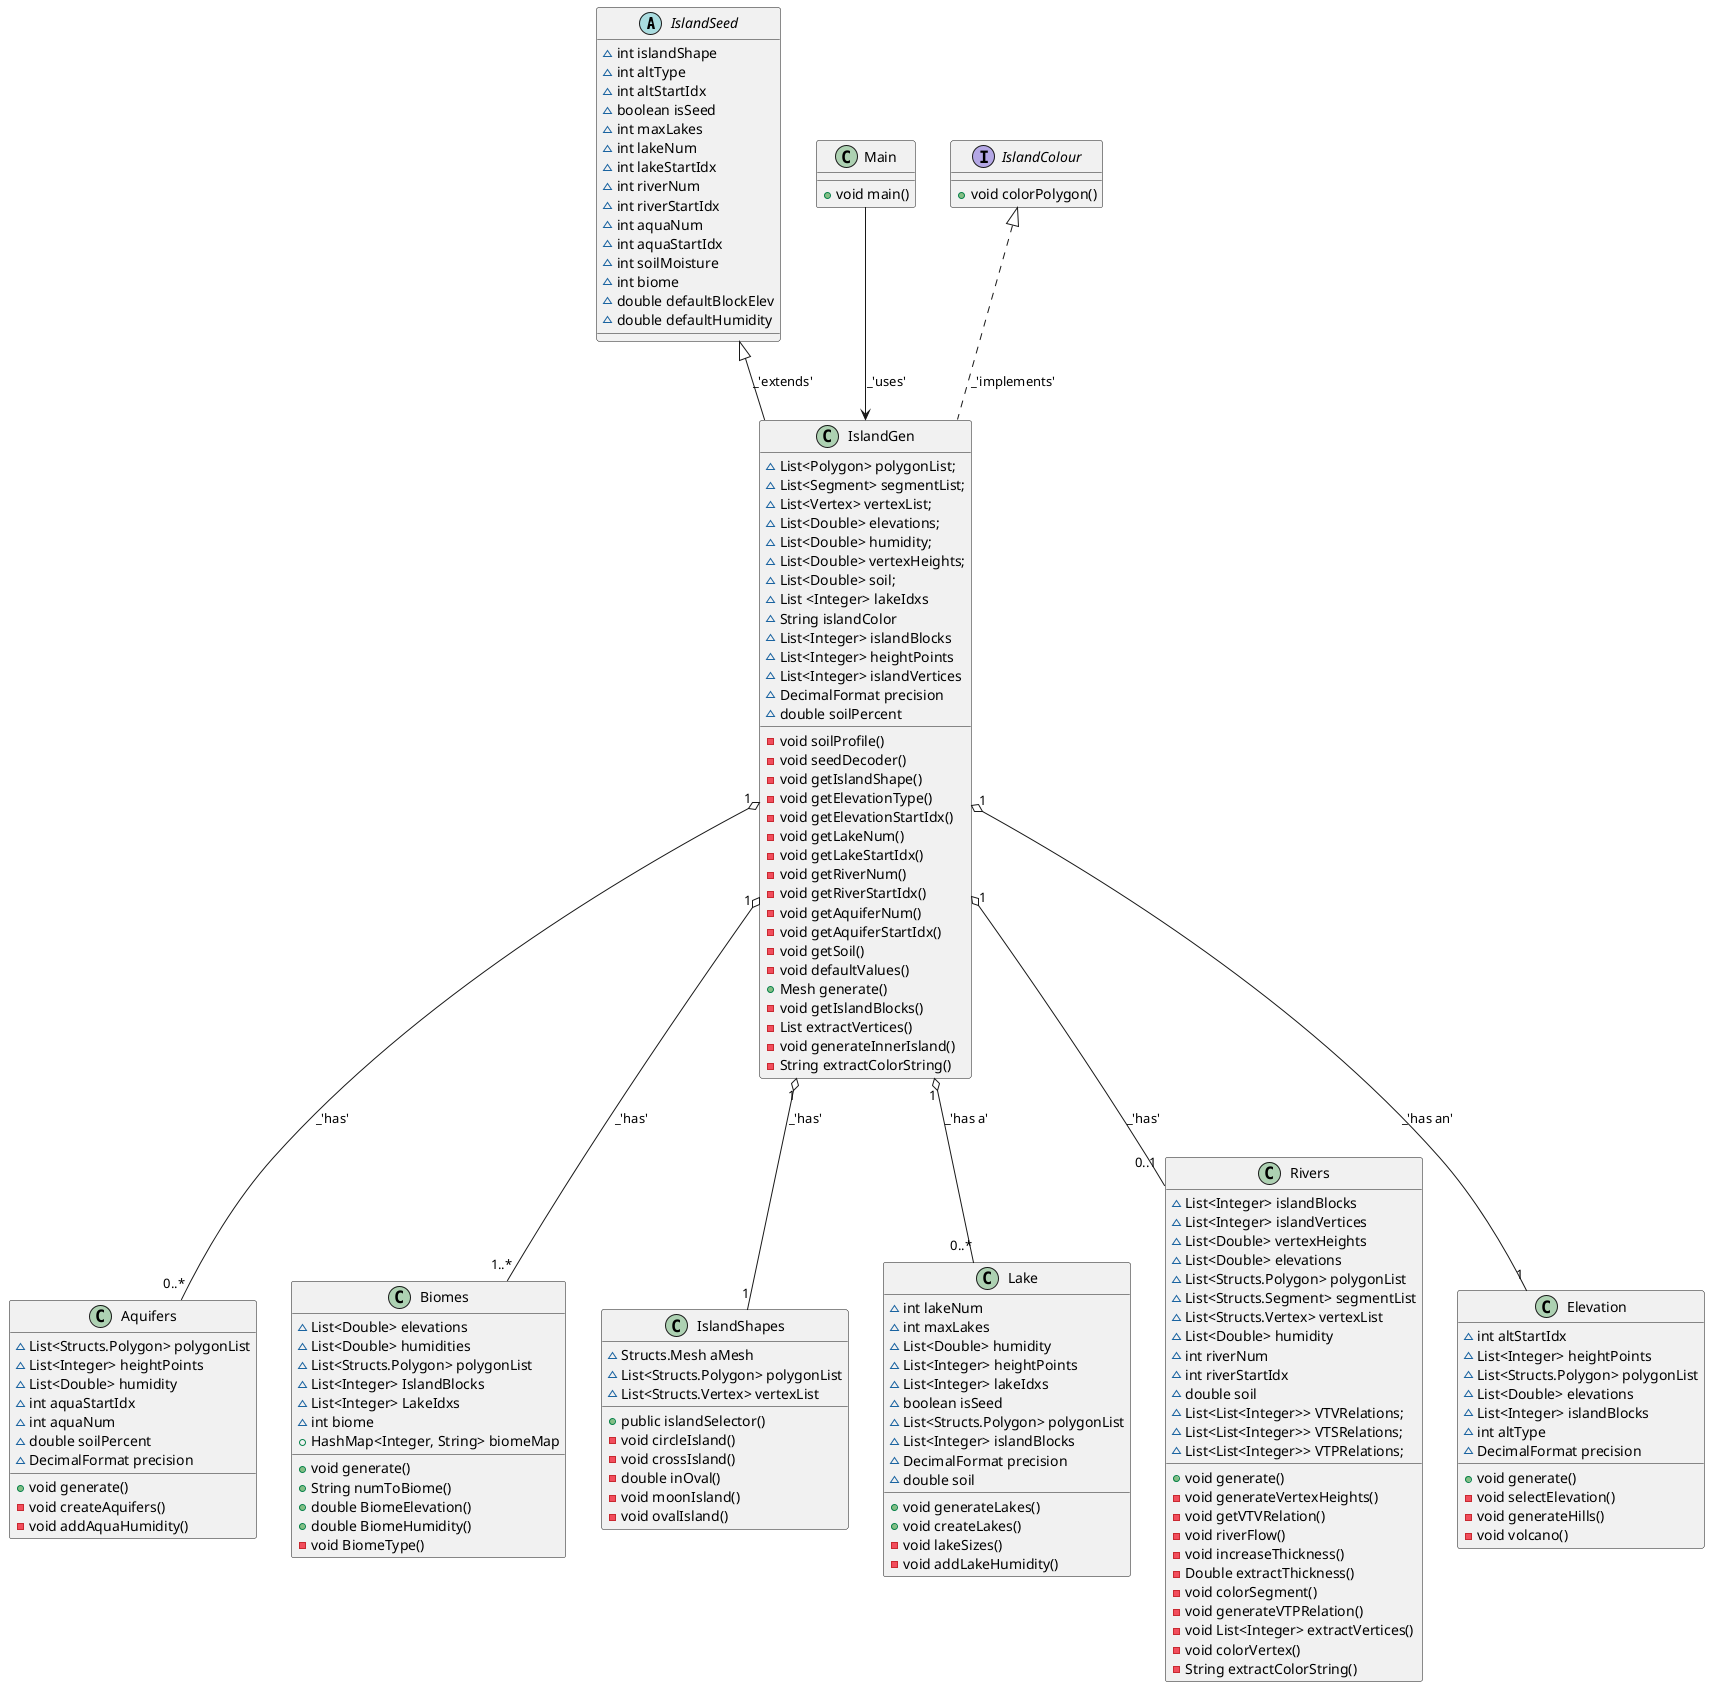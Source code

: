 @startuml
'https://plantuml.com/class-diagram

abstract class IslandSeed
class IslandGen
class Aquifers
class Biomes
class IslandShapes
class Lake
class Rivers
class Elevation
class Main
interface IslandColour

IslandGen "1" o-- "1" IslandShapes:_'has'
IslandGen "1" o-- "0..*" Aquifers:_'has'
IslandGen "1" o-- "1..*" Biomes:_'has'
IslandGen "1" o-- "0..*" Lake:_'has a'
IslandGen "1" o-- "0..1" Rivers:_'has'
IslandGen "1" o-- "1" Elevation:_'has an'
IslandSeed <|-- IslandGen:_'extends'
IslandColour <|.. IslandGen:_'implements'
Main --> IslandGen:_'uses'

class IslandGen {
    ~List<Polygon> polygonList;
    ~List<Segment> segmentList;
    ~List<Vertex> vertexList;
    ~List<Double> elevations;
    ~List<Double> humidity;
    ~List<Double> vertexHeights;
    ~List<Double> soil;
    ~List <Integer> lakeIdxs
    ~String islandColor
    ~List<Integer> islandBlocks
    ~List<Integer> heightPoints
    ~List<Integer> islandVertices
    ~DecimalFormat precision
    ~double soilPercent
    -void soilProfile()
    -void seedDecoder()
    -void getIslandShape()
    -void getElevationType()
    -void getElevationStartIdx()
    -void getLakeNum()
    -void getLakeStartIdx()
    -void getRiverNum()
    -void getRiverStartIdx()
    -void getAquiferNum()
    -void getAquiferStartIdx()
    -void getSoil()
    -void defaultValues()
    +Mesh generate()
    -void getIslandBlocks()
    -List extractVertices()
    -void generateInnerIsland()
    -String extractColorString()
}

class Aquifers{
    ~List<Structs.Polygon> polygonList
    ~List<Integer> heightPoints
    ~List<Double> humidity
    ~int aquaStartIdx
    ~int aquaNum
    ~double soilPercent
    ~DecimalFormat precision
    +void generate()
    -void createAquifers()
    -void addAquaHumidity()
}

class Biomes{
    ~List<Double> elevations
    ~List<Double> humidities
    ~List<Structs.Polygon> polygonList
    ~List<Integer> IslandBlocks
    ~List<Integer> LakeIdxs
    ~int biome
    +HashMap<Integer, String> biomeMap
    +void generate()
    +String numToBiome()
    +double BiomeElevation()
    +double BiomeHumidity()
    -void BiomeType()
}

class Elevation{
    ~int altStartIdx
    ~List<Integer> heightPoints
    ~List<Structs.Polygon> polygonList
    ~List<Double> elevations
    ~List<Integer> islandBlocks
    ~int altType
    ~DecimalFormat precision
    +void generate()
    -void selectElevation()
    -void generateHills()
    -void volcano()
}

class IslandShapes{
    ~Structs.Mesh aMesh
    ~List<Structs.Polygon> polygonList
    ~List<Structs.Vertex> vertexList
    +public islandSelector()
    -void circleIsland()
    -void crossIsland()
    -double inOval()
    -void moonIsland()
    -void ovalIsland()
}

class Lake{
    ~int lakeNum
    ~int maxLakes
    ~List<Double> humidity
    ~List<Integer> heightPoints
    ~List<Integer> lakeIdxs
    ~boolean isSeed
    ~List<Structs.Polygon> polygonList
    ~List<Integer> islandBlocks
    ~DecimalFormat precision
    ~double soil
    +void generateLakes()
    +void createLakes()
    -void lakeSizes()
    -void addLakeHumidity()
}

class Rivers{
    ~List<Integer> islandBlocks
    ~List<Integer> islandVertices
    ~List<Double> vertexHeights
    ~List<Double> elevations
    ~List<Structs.Polygon> polygonList
    ~List<Structs.Segment> segmentList
    ~List<Structs.Vertex> vertexList
    ~List<Double> humidity
    ~int riverNum
    ~int riverStartIdx
    ~double soil
    ~List<List<Integer>> VTVRelations;
    ~List<List<Integer>> VTSRelations;
    ~List<List<Integer>> VTPRelations;
    +void generate()
    -void generateVertexHeights()
    -void getVTVRelation()
    -void riverFlow()
    -void increaseThickness()
    -Double extractThickness()
    -void colorSegment()
    -void generateVTPRelation()
    -void List<Integer> extractVertices()
    -void colorVertex()
    -String extractColorString()
}

interface IslandColour{
    +void colorPolygon()
}

abstract class IslandSeed{
    ~int islandShape
    ~int altType
    ~int altStartIdx
    ~boolean isSeed
    ~int maxLakes
    ~int lakeNum
    ~int lakeStartIdx
    ~int riverNum
    ~int riverStartIdx
    ~int aquaNum
    ~int aquaStartIdx
    ~int soilMoisture
    ~int biome
    ~double defaultBlockElev
    ~double defaultHumidity
}

class Main{
    +void main()
}
@enduml